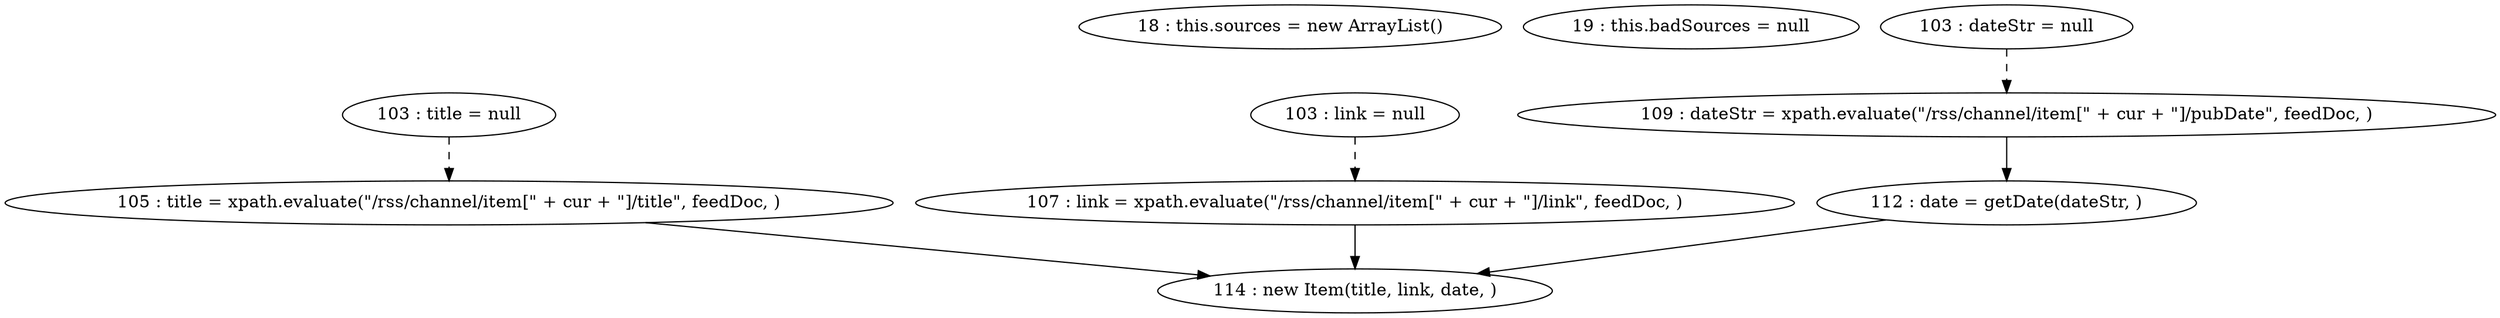 digraph G {
"18 : this.sources = new ArrayList()"
"19 : this.badSources = null"
"103 : title = null"
"103 : title = null" -> "105 : title = xpath.evaluate(\"/rss/channel/item[\" + cur + \"]/title\", feedDoc, )" [style=dashed]
"103 : link = null"
"103 : link = null" -> "107 : link = xpath.evaluate(\"/rss/channel/item[\" + cur + \"]/link\", feedDoc, )" [style=dashed]
"103 : dateStr = null"
"103 : dateStr = null" -> "109 : dateStr = xpath.evaluate(\"/rss/channel/item[\" + cur + \"]/pubDate\", feedDoc, )" [style=dashed]
"105 : title = xpath.evaluate(\"/rss/channel/item[\" + cur + \"]/title\", feedDoc, )"
"105 : title = xpath.evaluate(\"/rss/channel/item[\" + cur + \"]/title\", feedDoc, )" -> "114 : new Item(title, link, date, )"
"107 : link = xpath.evaluate(\"/rss/channel/item[\" + cur + \"]/link\", feedDoc, )"
"107 : link = xpath.evaluate(\"/rss/channel/item[\" + cur + \"]/link\", feedDoc, )" -> "114 : new Item(title, link, date, )"
"109 : dateStr = xpath.evaluate(\"/rss/channel/item[\" + cur + \"]/pubDate\", feedDoc, )"
"109 : dateStr = xpath.evaluate(\"/rss/channel/item[\" + cur + \"]/pubDate\", feedDoc, )" -> "112 : date = getDate(dateStr, )"
"112 : date = getDate(dateStr, )"
"112 : date = getDate(dateStr, )" -> "114 : new Item(title, link, date, )"
"114 : new Item(title, link, date, )"
}